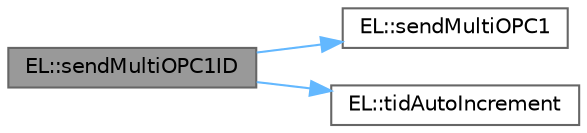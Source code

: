 digraph "EL::sendMultiOPC1ID"
{
 // LATEX_PDF_SIZE
  bgcolor="transparent";
  edge [fontname=Helvetica,fontsize=10,labelfontname=Helvetica,labelfontsize=10];
  node [fontname=Helvetica,fontsize=10,shape=box,height=0.2,width=0.4];
  rankdir="LR";
  Node1 [label="EL::sendMultiOPC1ID",height=0.2,width=0.4,color="gray40", fillcolor="grey60", style="filled", fontcolor="black",tooltip="OPC一個用のマルチキャスト送信、seojの代わりにIDで指定、TID自動"];
  Node1 -> Node2 [color="steelblue1",style="solid"];
  Node2 [label="EL::sendMultiOPC1",height=0.2,width=0.4,color="grey40", fillcolor="white", style="filled",URL="$class_e_l.html#af07cdb8adb9646ce1de478989c53034e",tooltip=" "];
  Node1 -> Node3 [color="steelblue1",style="solid"];
  Node3 [label="EL::tidAutoIncrement",height=0.2,width=0.4,color="grey40", fillcolor="white", style="filled",URL="$class_e_l.html#ab91f0e1d94556d7a34d93c938ca4939e",tooltip="TIDの自動インクリメント、オーバーフロー対策"];
}
